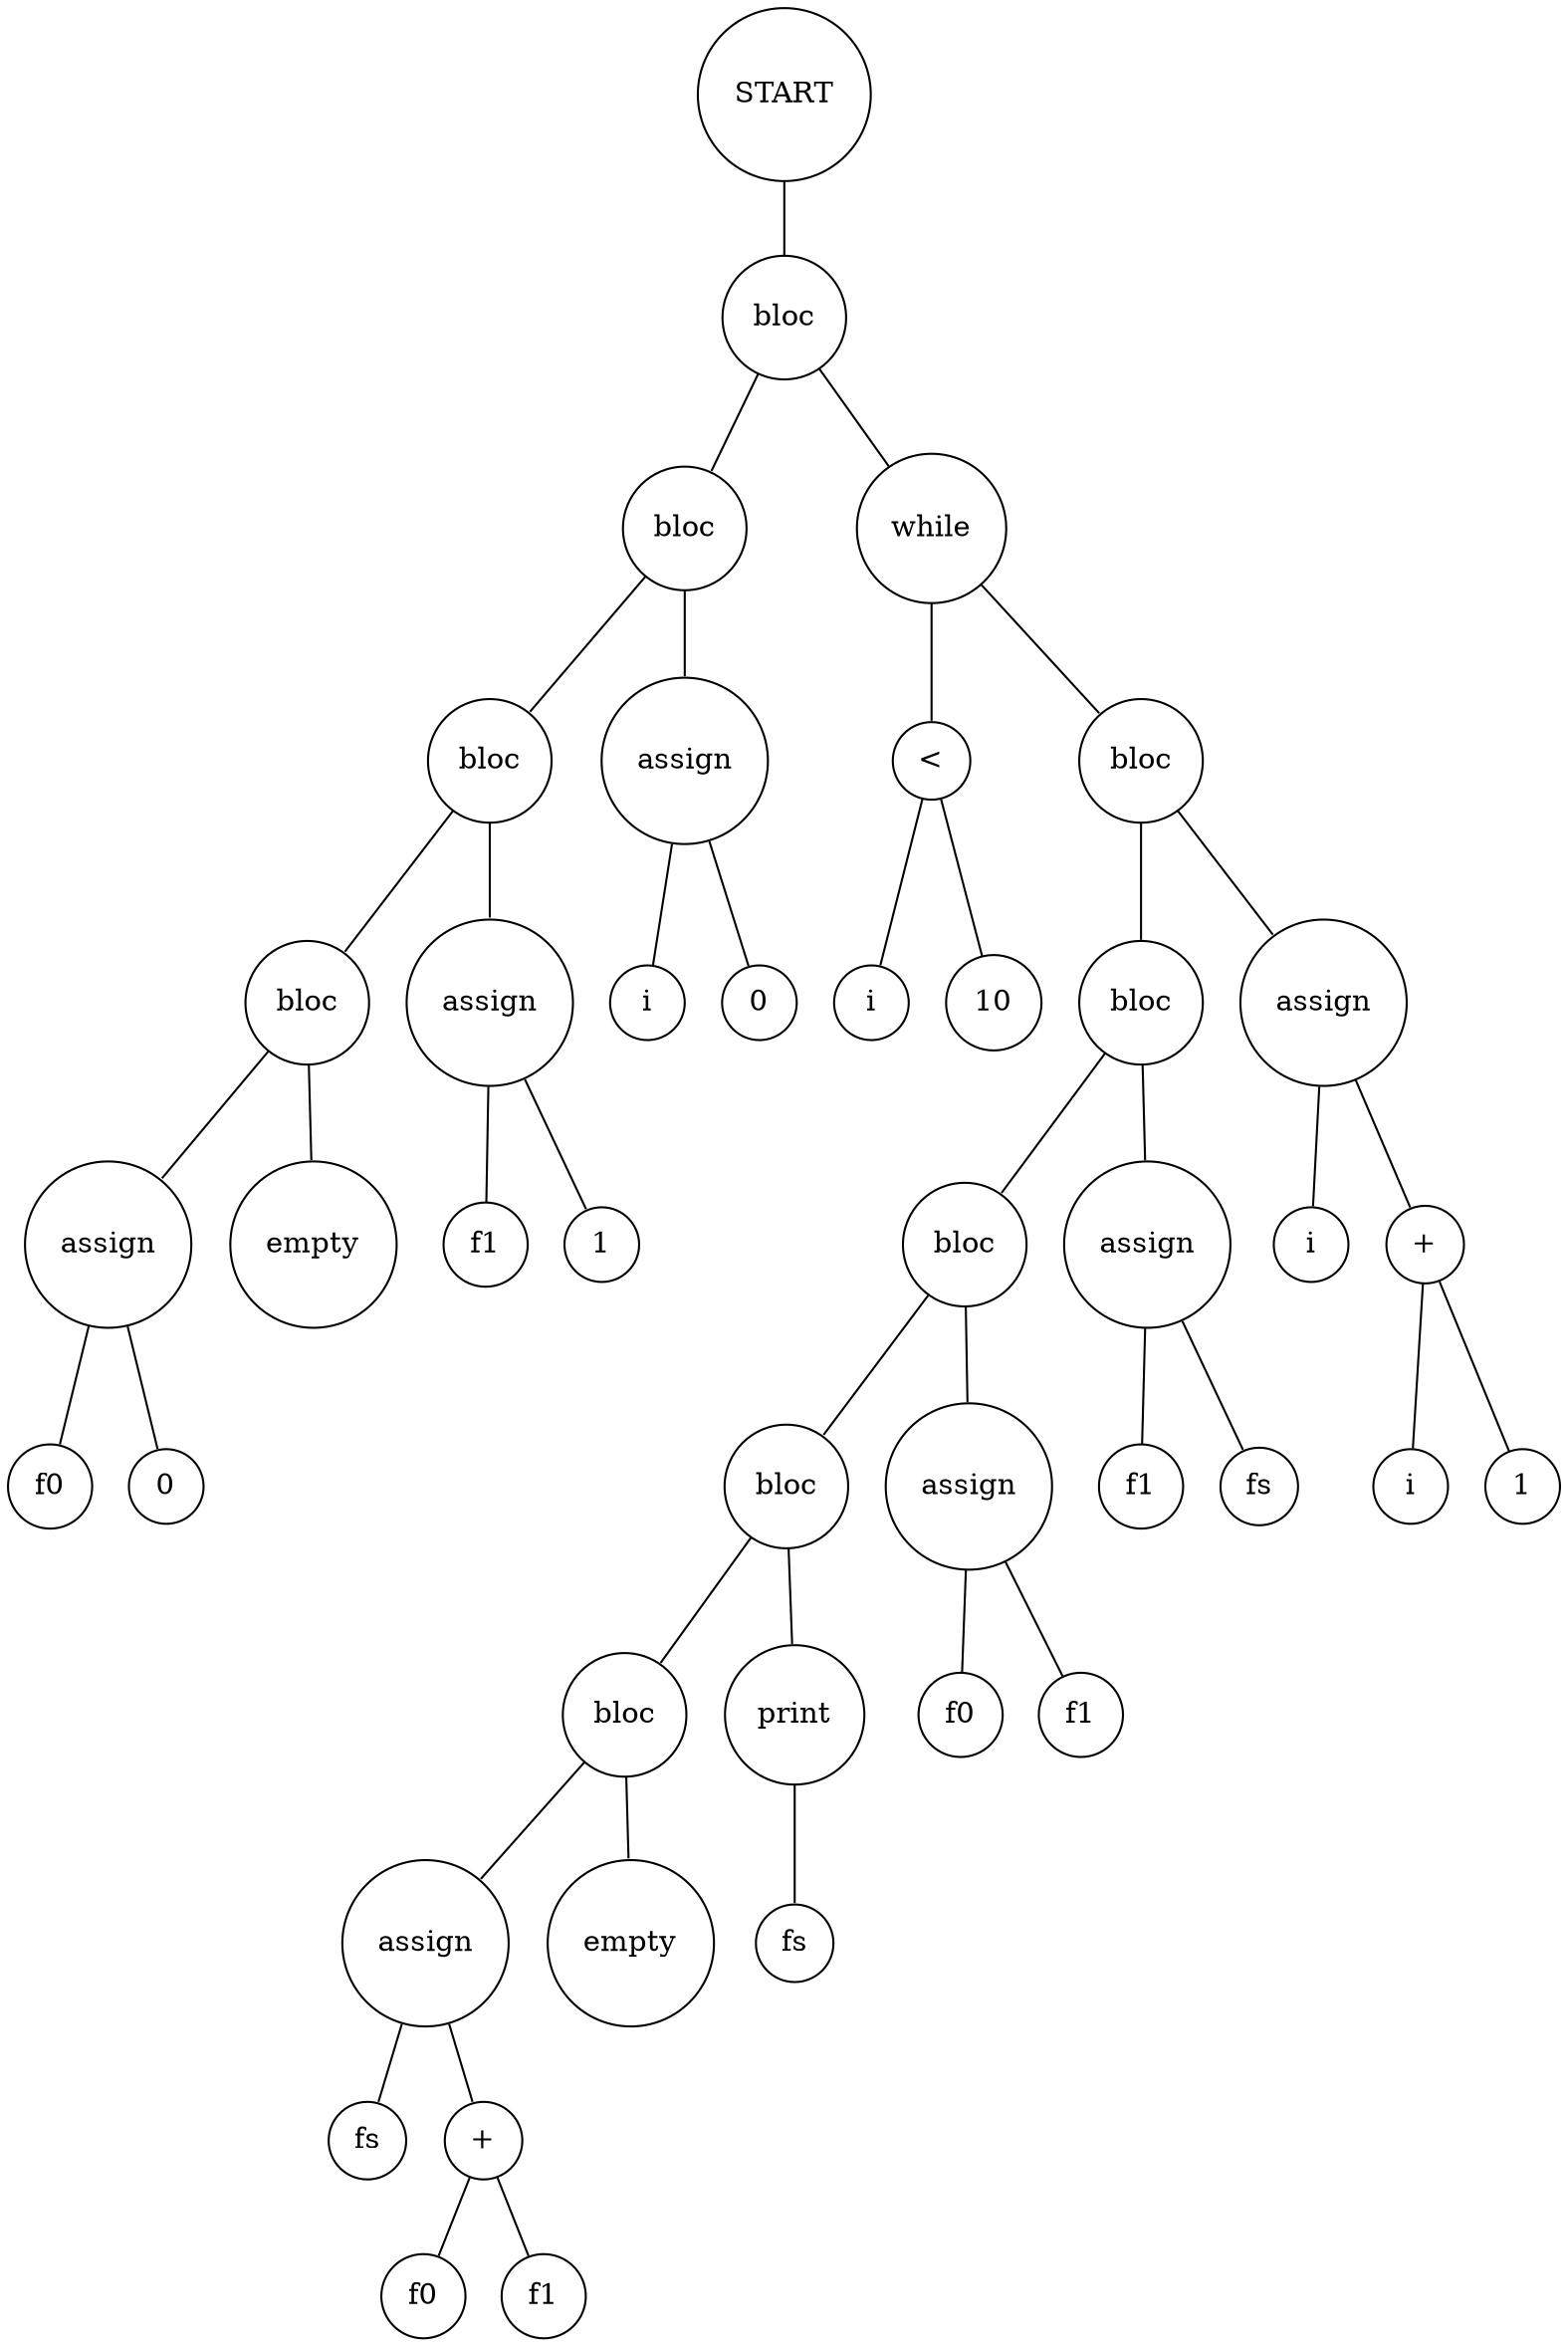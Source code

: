 digraph {
	node [shape=circle]
	"877b41e9-2292-4fc0-963d-a376497ca9cf" [label=START]
	"6caa1acd-ec7d-40b7-ac38-f8e9a7d72bf8" [label=bloc]
	"cc7b9549-8c23-44ee-9133-0e9311941728" [label=bloc]
	"5e6e1eaf-fec0-4306-af39-72f526518ea3" [label=bloc]
	"e44a71af-db90-4bc8-8068-0ce08e74cb44" [label=bloc]
	"8cffa3e3-a63e-432b-bdee-71b10b1ab3e8" [label=assign]
	"7b7f2c54-109a-472c-9cdd-a41c35b1b9a2" [label=f0]
	"8cffa3e3-a63e-432b-bdee-71b10b1ab3e8" -> "7b7f2c54-109a-472c-9cdd-a41c35b1b9a2" [arrowsize=0]
	"c2dc5b03-e03a-4cd4-af35-8ab520e1fd5f" [label=0]
	"8cffa3e3-a63e-432b-bdee-71b10b1ab3e8" -> "c2dc5b03-e03a-4cd4-af35-8ab520e1fd5f" [arrowsize=0]
	"e44a71af-db90-4bc8-8068-0ce08e74cb44" -> "8cffa3e3-a63e-432b-bdee-71b10b1ab3e8" [arrowsize=0]
	"3dcc193c-deeb-4589-b8b5-98c71852b24b" [label=empty]
	"e44a71af-db90-4bc8-8068-0ce08e74cb44" -> "3dcc193c-deeb-4589-b8b5-98c71852b24b" [arrowsize=0]
	"5e6e1eaf-fec0-4306-af39-72f526518ea3" -> "e44a71af-db90-4bc8-8068-0ce08e74cb44" [arrowsize=0]
	"9820ff27-f3f3-4b28-9998-82b12c5e7625" [label=assign]
	"4517b106-d0dd-4bce-a53f-8644d643cafb" [label=f1]
	"9820ff27-f3f3-4b28-9998-82b12c5e7625" -> "4517b106-d0dd-4bce-a53f-8644d643cafb" [arrowsize=0]
	"73249dc7-05da-4fd6-adec-f97bf6b2811d" [label=1]
	"9820ff27-f3f3-4b28-9998-82b12c5e7625" -> "73249dc7-05da-4fd6-adec-f97bf6b2811d" [arrowsize=0]
	"5e6e1eaf-fec0-4306-af39-72f526518ea3" -> "9820ff27-f3f3-4b28-9998-82b12c5e7625" [arrowsize=0]
	"cc7b9549-8c23-44ee-9133-0e9311941728" -> "5e6e1eaf-fec0-4306-af39-72f526518ea3" [arrowsize=0]
	"9f199604-82b6-4a19-bac9-38a5e7347d3a" [label=assign]
	"bb5a6287-905b-4831-8c33-7e42176e5404" [label=i]
	"9f199604-82b6-4a19-bac9-38a5e7347d3a" -> "bb5a6287-905b-4831-8c33-7e42176e5404" [arrowsize=0]
	"c4692025-0dd9-4039-b209-a57e9636c0e5" [label=0]
	"9f199604-82b6-4a19-bac9-38a5e7347d3a" -> "c4692025-0dd9-4039-b209-a57e9636c0e5" [arrowsize=0]
	"cc7b9549-8c23-44ee-9133-0e9311941728" -> "9f199604-82b6-4a19-bac9-38a5e7347d3a" [arrowsize=0]
	"6caa1acd-ec7d-40b7-ac38-f8e9a7d72bf8" -> "cc7b9549-8c23-44ee-9133-0e9311941728" [arrowsize=0]
	"e77d3bef-5cc7-43ee-9105-d6021affdc9b" [label=while]
	"21c56652-9ffc-4726-9a25-b250b80747a9" [label="<"]
	"7e7e7a80-2c52-4c14-aa3a-91e9de7fa8c3" [label=i]
	"21c56652-9ffc-4726-9a25-b250b80747a9" -> "7e7e7a80-2c52-4c14-aa3a-91e9de7fa8c3" [arrowsize=0]
	"6aa0b0ec-feee-4a1c-8ce9-29349e209fc9" [label=10]
	"21c56652-9ffc-4726-9a25-b250b80747a9" -> "6aa0b0ec-feee-4a1c-8ce9-29349e209fc9" [arrowsize=0]
	"e77d3bef-5cc7-43ee-9105-d6021affdc9b" -> "21c56652-9ffc-4726-9a25-b250b80747a9" [arrowsize=0]
	"835a064f-cb63-4939-8103-13d464aa4c1d" [label=bloc]
	"f1799520-5b7b-4dc8-a59f-aee455662f1f" [label=bloc]
	"9e1d5d34-9d92-4f04-8f19-387f195dbe13" [label=bloc]
	"c1a6d249-5ea1-4e60-97df-ffc5480c5357" [label=bloc]
	"1b04dfe4-58f0-4288-95a6-5dc3b405c9a0" [label=bloc]
	"080e965b-72eb-41b6-afd3-78e7e9e0bebe" [label=assign]
	"44ed6872-ca8d-44b7-a29d-a90313cd876a" [label=fs]
	"080e965b-72eb-41b6-afd3-78e7e9e0bebe" -> "44ed6872-ca8d-44b7-a29d-a90313cd876a" [arrowsize=0]
	"e07b7bea-ce63-4b9f-b4a6-b9792a19f4e8" [label="+"]
	"9769fa49-3337-4e32-b988-7d7198090f3f" [label=f0]
	"e07b7bea-ce63-4b9f-b4a6-b9792a19f4e8" -> "9769fa49-3337-4e32-b988-7d7198090f3f" [arrowsize=0]
	"9b99f764-09de-4642-8c9b-fac3f91aa67d" [label=f1]
	"e07b7bea-ce63-4b9f-b4a6-b9792a19f4e8" -> "9b99f764-09de-4642-8c9b-fac3f91aa67d" [arrowsize=0]
	"080e965b-72eb-41b6-afd3-78e7e9e0bebe" -> "e07b7bea-ce63-4b9f-b4a6-b9792a19f4e8" [arrowsize=0]
	"1b04dfe4-58f0-4288-95a6-5dc3b405c9a0" -> "080e965b-72eb-41b6-afd3-78e7e9e0bebe" [arrowsize=0]
	"42c18f42-d114-4fef-9628-db8a1c327298" [label=empty]
	"1b04dfe4-58f0-4288-95a6-5dc3b405c9a0" -> "42c18f42-d114-4fef-9628-db8a1c327298" [arrowsize=0]
	"c1a6d249-5ea1-4e60-97df-ffc5480c5357" -> "1b04dfe4-58f0-4288-95a6-5dc3b405c9a0" [arrowsize=0]
	"561859c6-ffca-4192-9551-ff9e2a7e21a5" [label=print]
	"87d25a5a-99f1-463e-ba94-c0b37d9b813f" [label=fs]
	"561859c6-ffca-4192-9551-ff9e2a7e21a5" -> "87d25a5a-99f1-463e-ba94-c0b37d9b813f" [arrowsize=0]
	"c1a6d249-5ea1-4e60-97df-ffc5480c5357" -> "561859c6-ffca-4192-9551-ff9e2a7e21a5" [arrowsize=0]
	"9e1d5d34-9d92-4f04-8f19-387f195dbe13" -> "c1a6d249-5ea1-4e60-97df-ffc5480c5357" [arrowsize=0]
	"88cf8b8d-7d0b-4eae-b727-5e804fd485e9" [label=assign]
	"0efa6cf8-c29b-431d-99eb-06b4a17643eb" [label=f0]
	"88cf8b8d-7d0b-4eae-b727-5e804fd485e9" -> "0efa6cf8-c29b-431d-99eb-06b4a17643eb" [arrowsize=0]
	"d400c5ee-98c6-4536-ac4d-deb91f891109" [label=f1]
	"88cf8b8d-7d0b-4eae-b727-5e804fd485e9" -> "d400c5ee-98c6-4536-ac4d-deb91f891109" [arrowsize=0]
	"9e1d5d34-9d92-4f04-8f19-387f195dbe13" -> "88cf8b8d-7d0b-4eae-b727-5e804fd485e9" [arrowsize=0]
	"f1799520-5b7b-4dc8-a59f-aee455662f1f" -> "9e1d5d34-9d92-4f04-8f19-387f195dbe13" [arrowsize=0]
	"9c5a877d-a54a-4042-a67d-56f084f76eeb" [label=assign]
	"d6966379-e2e0-4ab1-bc17-4dd192be3d80" [label=f1]
	"9c5a877d-a54a-4042-a67d-56f084f76eeb" -> "d6966379-e2e0-4ab1-bc17-4dd192be3d80" [arrowsize=0]
	"5ccd1e35-818d-48a7-9c97-15b3fffd384a" [label=fs]
	"9c5a877d-a54a-4042-a67d-56f084f76eeb" -> "5ccd1e35-818d-48a7-9c97-15b3fffd384a" [arrowsize=0]
	"f1799520-5b7b-4dc8-a59f-aee455662f1f" -> "9c5a877d-a54a-4042-a67d-56f084f76eeb" [arrowsize=0]
	"835a064f-cb63-4939-8103-13d464aa4c1d" -> "f1799520-5b7b-4dc8-a59f-aee455662f1f" [arrowsize=0]
	"2f23803e-531c-42b0-9798-4aecafaf429f" [label=assign]
	"4b910460-299a-469a-85d0-b6c4ae005089" [label=i]
	"2f23803e-531c-42b0-9798-4aecafaf429f" -> "4b910460-299a-469a-85d0-b6c4ae005089" [arrowsize=0]
	"655d1324-68b6-4edc-9c08-e15e71092a0b" [label="+"]
	"6fc88f94-a7c5-40f4-b5a7-a989360097c1" [label=i]
	"655d1324-68b6-4edc-9c08-e15e71092a0b" -> "6fc88f94-a7c5-40f4-b5a7-a989360097c1" [arrowsize=0]
	"103593ac-abeb-40e9-8abd-eb4abf83dfbf" [label=1]
	"655d1324-68b6-4edc-9c08-e15e71092a0b" -> "103593ac-abeb-40e9-8abd-eb4abf83dfbf" [arrowsize=0]
	"2f23803e-531c-42b0-9798-4aecafaf429f" -> "655d1324-68b6-4edc-9c08-e15e71092a0b" [arrowsize=0]
	"835a064f-cb63-4939-8103-13d464aa4c1d" -> "2f23803e-531c-42b0-9798-4aecafaf429f" [arrowsize=0]
	"e77d3bef-5cc7-43ee-9105-d6021affdc9b" -> "835a064f-cb63-4939-8103-13d464aa4c1d" [arrowsize=0]
	"6caa1acd-ec7d-40b7-ac38-f8e9a7d72bf8" -> "e77d3bef-5cc7-43ee-9105-d6021affdc9b" [arrowsize=0]
	"877b41e9-2292-4fc0-963d-a376497ca9cf" -> "6caa1acd-ec7d-40b7-ac38-f8e9a7d72bf8" [arrowsize=0]
}
